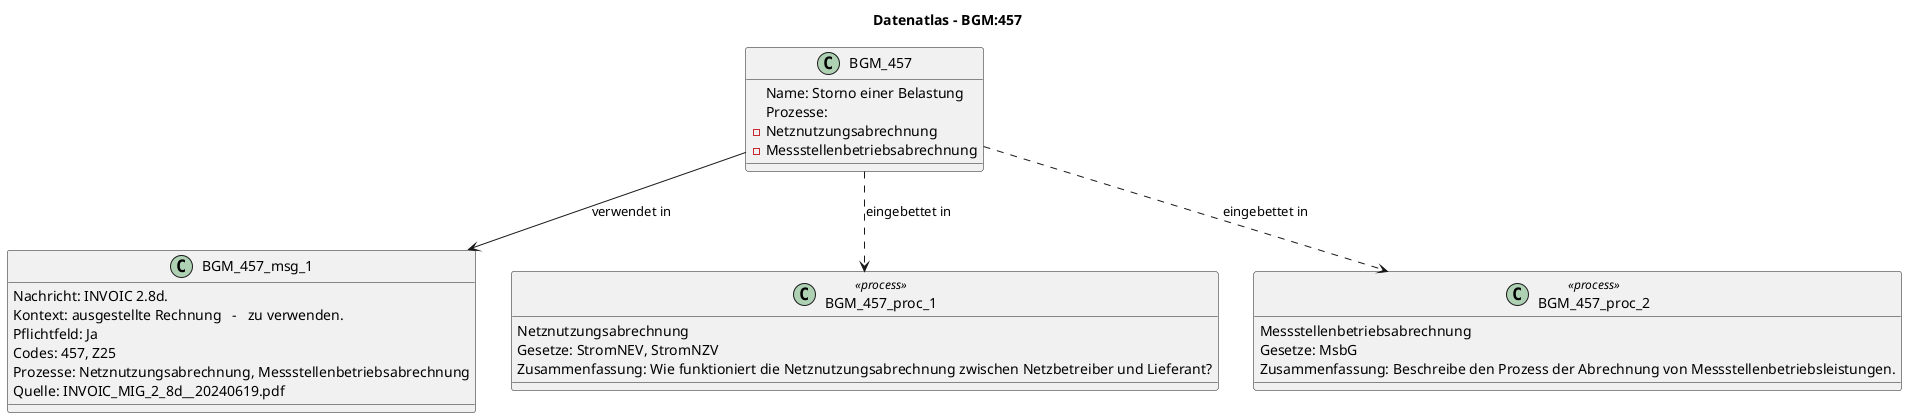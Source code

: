 @startuml
title Datenatlas – BGM:457
class BGM_457 {
  Name: Storno einer Belastung
  Prozesse:
    - Netznutzungsabrechnung
    - Messstellenbetriebsabrechnung
}
class BGM_457_msg_1 {
  Nachricht: INVOIC 2.8d.
  Kontext: ausgestellte Rechnung   -   zu verwenden.
  Pflichtfeld: Ja
  Codes: 457, Z25
  Prozesse: Netznutzungsabrechnung, Messstellenbetriebsabrechnung
  Quelle: INVOIC_MIG_2_8d__20240619.pdf
}
BGM_457 --> BGM_457_msg_1 : verwendet in
class BGM_457_proc_1 <<process>> {
  Netznutzungsabrechnung
  Gesetze: StromNEV, StromNZV
  Zusammenfassung: Wie funktioniert die Netznutzungsabrechnung zwischen Netzbetreiber und Lieferant?
}
BGM_457 ..> BGM_457_proc_1 : eingebettet in
class BGM_457_proc_2 <<process>> {
  Messstellenbetriebsabrechnung
  Gesetze: MsbG
  Zusammenfassung: Beschreibe den Prozess der Abrechnung von Messstellenbetriebsleistungen.
}
BGM_457 ..> BGM_457_proc_2 : eingebettet in
@enduml